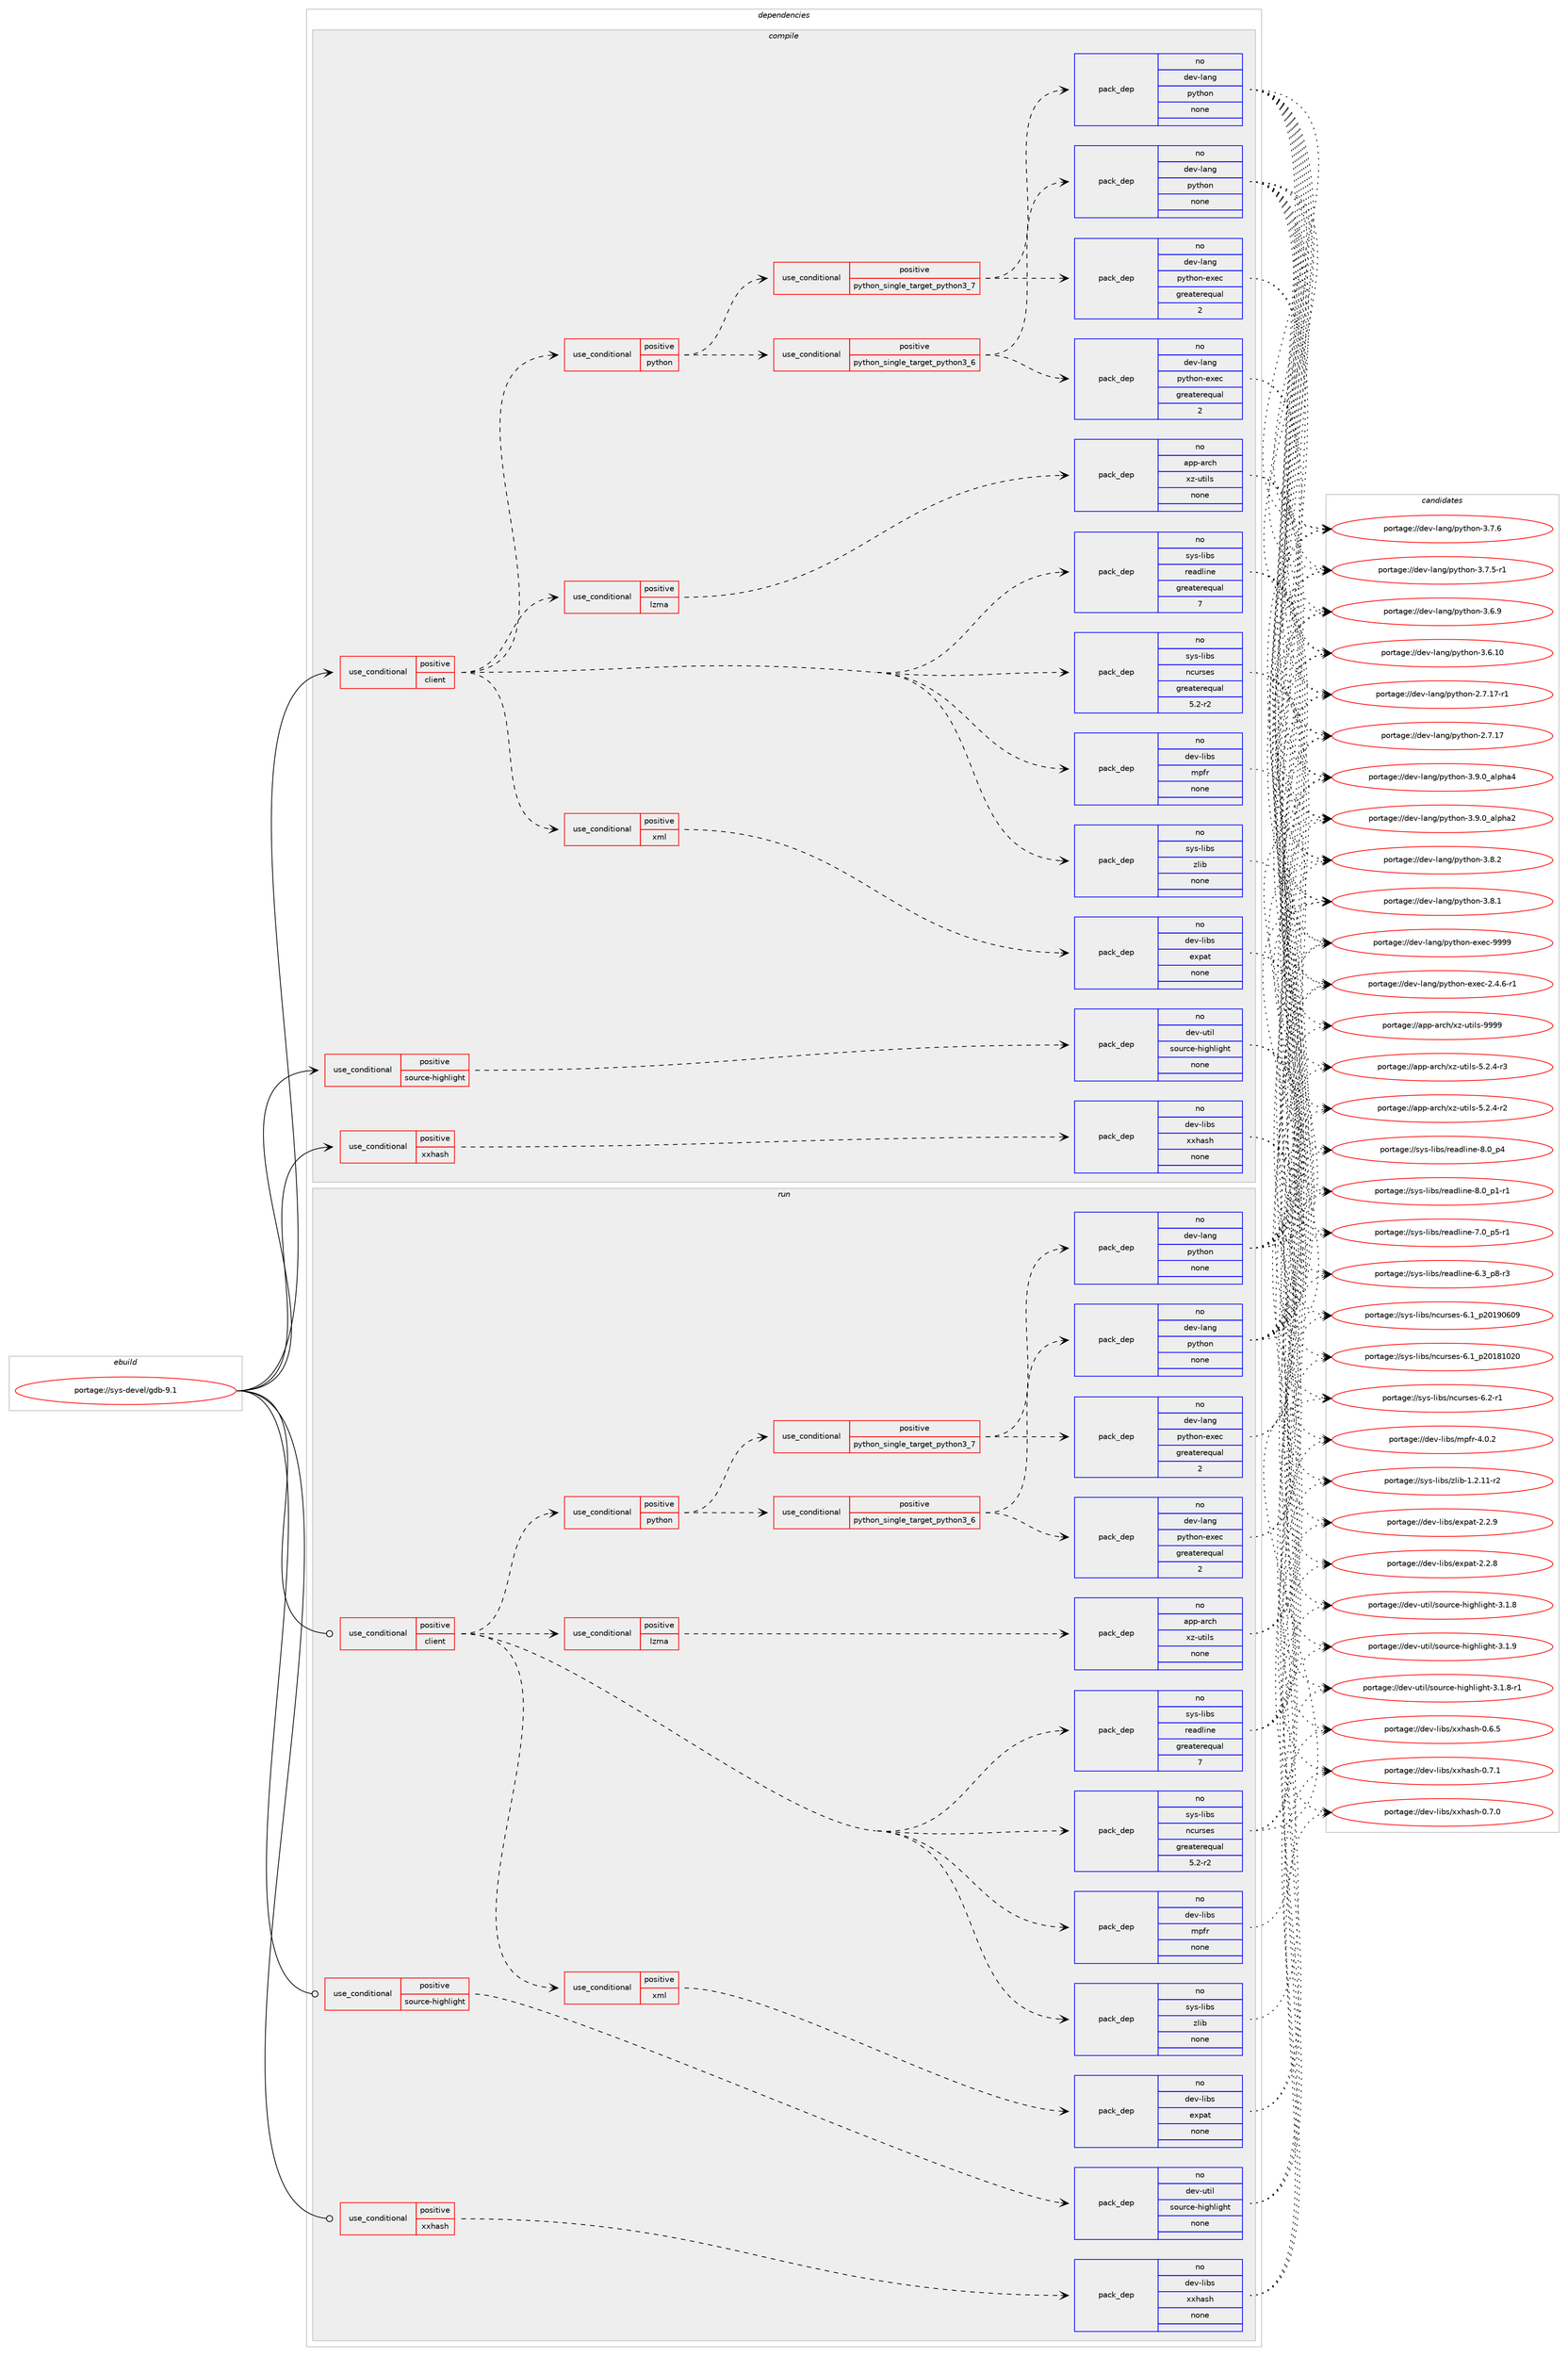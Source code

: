 digraph prolog {

# *************
# Graph options
# *************

newrank=true;
concentrate=true;
compound=true;
graph [rankdir=LR,fontname=Helvetica,fontsize=10,ranksep=1.5];#, ranksep=2.5, nodesep=0.2];
edge  [arrowhead=vee];
node  [fontname=Helvetica,fontsize=10];

# **********
# The ebuild
# **********

subgraph cluster_leftcol {
color=gray;
rank=same;
label=<<i>ebuild</i>>;
id [label="portage://sys-devel/gdb-9.1", color=red, width=4, href="../sys-devel/gdb-9.1.svg"];
}

# ****************
# The dependencies
# ****************

subgraph cluster_midcol {
color=gray;
label=<<i>dependencies</i>>;
subgraph cluster_compile {
fillcolor="#eeeeee";
style=filled;
label=<<i>compile</i>>;
subgraph cond6018 {
dependency31498 [label=<<TABLE BORDER="0" CELLBORDER="1" CELLSPACING="0" CELLPADDING="4"><TR><TD ROWSPAN="3" CELLPADDING="10">use_conditional</TD></TR><TR><TD>positive</TD></TR><TR><TD>client</TD></TR></TABLE>>, shape=none, color=red];
subgraph pack24675 {
dependency31499 [label=<<TABLE BORDER="0" CELLBORDER="1" CELLSPACING="0" CELLPADDING="4" WIDTH="220"><TR><TD ROWSPAN="6" CELLPADDING="30">pack_dep</TD></TR><TR><TD WIDTH="110">no</TD></TR><TR><TD>dev-libs</TD></TR><TR><TD>mpfr</TD></TR><TR><TD>none</TD></TR><TR><TD></TD></TR></TABLE>>, shape=none, color=blue];
}
dependency31498:e -> dependency31499:w [weight=20,style="dashed",arrowhead="vee"];
subgraph pack24676 {
dependency31500 [label=<<TABLE BORDER="0" CELLBORDER="1" CELLSPACING="0" CELLPADDING="4" WIDTH="220"><TR><TD ROWSPAN="6" CELLPADDING="30">pack_dep</TD></TR><TR><TD WIDTH="110">no</TD></TR><TR><TD>sys-libs</TD></TR><TR><TD>ncurses</TD></TR><TR><TD>greaterequal</TD></TR><TR><TD>5.2-r2</TD></TR></TABLE>>, shape=none, color=blue];
}
dependency31498:e -> dependency31500:w [weight=20,style="dashed",arrowhead="vee"];
subgraph pack24677 {
dependency31501 [label=<<TABLE BORDER="0" CELLBORDER="1" CELLSPACING="0" CELLPADDING="4" WIDTH="220"><TR><TD ROWSPAN="6" CELLPADDING="30">pack_dep</TD></TR><TR><TD WIDTH="110">no</TD></TR><TR><TD>sys-libs</TD></TR><TR><TD>readline</TD></TR><TR><TD>greaterequal</TD></TR><TR><TD>7</TD></TR></TABLE>>, shape=none, color=blue];
}
dependency31498:e -> dependency31501:w [weight=20,style="dashed",arrowhead="vee"];
subgraph cond6019 {
dependency31502 [label=<<TABLE BORDER="0" CELLBORDER="1" CELLSPACING="0" CELLPADDING="4"><TR><TD ROWSPAN="3" CELLPADDING="10">use_conditional</TD></TR><TR><TD>positive</TD></TR><TR><TD>lzma</TD></TR></TABLE>>, shape=none, color=red];
subgraph pack24678 {
dependency31503 [label=<<TABLE BORDER="0" CELLBORDER="1" CELLSPACING="0" CELLPADDING="4" WIDTH="220"><TR><TD ROWSPAN="6" CELLPADDING="30">pack_dep</TD></TR><TR><TD WIDTH="110">no</TD></TR><TR><TD>app-arch</TD></TR><TR><TD>xz-utils</TD></TR><TR><TD>none</TD></TR><TR><TD></TD></TR></TABLE>>, shape=none, color=blue];
}
dependency31502:e -> dependency31503:w [weight=20,style="dashed",arrowhead="vee"];
}
dependency31498:e -> dependency31502:w [weight=20,style="dashed",arrowhead="vee"];
subgraph cond6020 {
dependency31504 [label=<<TABLE BORDER="0" CELLBORDER="1" CELLSPACING="0" CELLPADDING="4"><TR><TD ROWSPAN="3" CELLPADDING="10">use_conditional</TD></TR><TR><TD>positive</TD></TR><TR><TD>python</TD></TR></TABLE>>, shape=none, color=red];
subgraph cond6021 {
dependency31505 [label=<<TABLE BORDER="0" CELLBORDER="1" CELLSPACING="0" CELLPADDING="4"><TR><TD ROWSPAN="3" CELLPADDING="10">use_conditional</TD></TR><TR><TD>positive</TD></TR><TR><TD>python_single_target_python3_6</TD></TR></TABLE>>, shape=none, color=red];
subgraph pack24679 {
dependency31506 [label=<<TABLE BORDER="0" CELLBORDER="1" CELLSPACING="0" CELLPADDING="4" WIDTH="220"><TR><TD ROWSPAN="6" CELLPADDING="30">pack_dep</TD></TR><TR><TD WIDTH="110">no</TD></TR><TR><TD>dev-lang</TD></TR><TR><TD>python</TD></TR><TR><TD>none</TD></TR><TR><TD></TD></TR></TABLE>>, shape=none, color=blue];
}
dependency31505:e -> dependency31506:w [weight=20,style="dashed",arrowhead="vee"];
subgraph pack24680 {
dependency31507 [label=<<TABLE BORDER="0" CELLBORDER="1" CELLSPACING="0" CELLPADDING="4" WIDTH="220"><TR><TD ROWSPAN="6" CELLPADDING="30">pack_dep</TD></TR><TR><TD WIDTH="110">no</TD></TR><TR><TD>dev-lang</TD></TR><TR><TD>python-exec</TD></TR><TR><TD>greaterequal</TD></TR><TR><TD>2</TD></TR></TABLE>>, shape=none, color=blue];
}
dependency31505:e -> dependency31507:w [weight=20,style="dashed",arrowhead="vee"];
}
dependency31504:e -> dependency31505:w [weight=20,style="dashed",arrowhead="vee"];
subgraph cond6022 {
dependency31508 [label=<<TABLE BORDER="0" CELLBORDER="1" CELLSPACING="0" CELLPADDING="4"><TR><TD ROWSPAN="3" CELLPADDING="10">use_conditional</TD></TR><TR><TD>positive</TD></TR><TR><TD>python_single_target_python3_7</TD></TR></TABLE>>, shape=none, color=red];
subgraph pack24681 {
dependency31509 [label=<<TABLE BORDER="0" CELLBORDER="1" CELLSPACING="0" CELLPADDING="4" WIDTH="220"><TR><TD ROWSPAN="6" CELLPADDING="30">pack_dep</TD></TR><TR><TD WIDTH="110">no</TD></TR><TR><TD>dev-lang</TD></TR><TR><TD>python</TD></TR><TR><TD>none</TD></TR><TR><TD></TD></TR></TABLE>>, shape=none, color=blue];
}
dependency31508:e -> dependency31509:w [weight=20,style="dashed",arrowhead="vee"];
subgraph pack24682 {
dependency31510 [label=<<TABLE BORDER="0" CELLBORDER="1" CELLSPACING="0" CELLPADDING="4" WIDTH="220"><TR><TD ROWSPAN="6" CELLPADDING="30">pack_dep</TD></TR><TR><TD WIDTH="110">no</TD></TR><TR><TD>dev-lang</TD></TR><TR><TD>python-exec</TD></TR><TR><TD>greaterequal</TD></TR><TR><TD>2</TD></TR></TABLE>>, shape=none, color=blue];
}
dependency31508:e -> dependency31510:w [weight=20,style="dashed",arrowhead="vee"];
}
dependency31504:e -> dependency31508:w [weight=20,style="dashed",arrowhead="vee"];
}
dependency31498:e -> dependency31504:w [weight=20,style="dashed",arrowhead="vee"];
subgraph cond6023 {
dependency31511 [label=<<TABLE BORDER="0" CELLBORDER="1" CELLSPACING="0" CELLPADDING="4"><TR><TD ROWSPAN="3" CELLPADDING="10">use_conditional</TD></TR><TR><TD>positive</TD></TR><TR><TD>xml</TD></TR></TABLE>>, shape=none, color=red];
subgraph pack24683 {
dependency31512 [label=<<TABLE BORDER="0" CELLBORDER="1" CELLSPACING="0" CELLPADDING="4" WIDTH="220"><TR><TD ROWSPAN="6" CELLPADDING="30">pack_dep</TD></TR><TR><TD WIDTH="110">no</TD></TR><TR><TD>dev-libs</TD></TR><TR><TD>expat</TD></TR><TR><TD>none</TD></TR><TR><TD></TD></TR></TABLE>>, shape=none, color=blue];
}
dependency31511:e -> dependency31512:w [weight=20,style="dashed",arrowhead="vee"];
}
dependency31498:e -> dependency31511:w [weight=20,style="dashed",arrowhead="vee"];
subgraph pack24684 {
dependency31513 [label=<<TABLE BORDER="0" CELLBORDER="1" CELLSPACING="0" CELLPADDING="4" WIDTH="220"><TR><TD ROWSPAN="6" CELLPADDING="30">pack_dep</TD></TR><TR><TD WIDTH="110">no</TD></TR><TR><TD>sys-libs</TD></TR><TR><TD>zlib</TD></TR><TR><TD>none</TD></TR><TR><TD></TD></TR></TABLE>>, shape=none, color=blue];
}
dependency31498:e -> dependency31513:w [weight=20,style="dashed",arrowhead="vee"];
}
id:e -> dependency31498:w [weight=20,style="solid",arrowhead="vee"];
subgraph cond6024 {
dependency31514 [label=<<TABLE BORDER="0" CELLBORDER="1" CELLSPACING="0" CELLPADDING="4"><TR><TD ROWSPAN="3" CELLPADDING="10">use_conditional</TD></TR><TR><TD>positive</TD></TR><TR><TD>source-highlight</TD></TR></TABLE>>, shape=none, color=red];
subgraph pack24685 {
dependency31515 [label=<<TABLE BORDER="0" CELLBORDER="1" CELLSPACING="0" CELLPADDING="4" WIDTH="220"><TR><TD ROWSPAN="6" CELLPADDING="30">pack_dep</TD></TR><TR><TD WIDTH="110">no</TD></TR><TR><TD>dev-util</TD></TR><TR><TD>source-highlight</TD></TR><TR><TD>none</TD></TR><TR><TD></TD></TR></TABLE>>, shape=none, color=blue];
}
dependency31514:e -> dependency31515:w [weight=20,style="dashed",arrowhead="vee"];
}
id:e -> dependency31514:w [weight=20,style="solid",arrowhead="vee"];
subgraph cond6025 {
dependency31516 [label=<<TABLE BORDER="0" CELLBORDER="1" CELLSPACING="0" CELLPADDING="4"><TR><TD ROWSPAN="3" CELLPADDING="10">use_conditional</TD></TR><TR><TD>positive</TD></TR><TR><TD>xxhash</TD></TR></TABLE>>, shape=none, color=red];
subgraph pack24686 {
dependency31517 [label=<<TABLE BORDER="0" CELLBORDER="1" CELLSPACING="0" CELLPADDING="4" WIDTH="220"><TR><TD ROWSPAN="6" CELLPADDING="30">pack_dep</TD></TR><TR><TD WIDTH="110">no</TD></TR><TR><TD>dev-libs</TD></TR><TR><TD>xxhash</TD></TR><TR><TD>none</TD></TR><TR><TD></TD></TR></TABLE>>, shape=none, color=blue];
}
dependency31516:e -> dependency31517:w [weight=20,style="dashed",arrowhead="vee"];
}
id:e -> dependency31516:w [weight=20,style="solid",arrowhead="vee"];
}
subgraph cluster_compileandrun {
fillcolor="#eeeeee";
style=filled;
label=<<i>compile and run</i>>;
}
subgraph cluster_run {
fillcolor="#eeeeee";
style=filled;
label=<<i>run</i>>;
subgraph cond6026 {
dependency31518 [label=<<TABLE BORDER="0" CELLBORDER="1" CELLSPACING="0" CELLPADDING="4"><TR><TD ROWSPAN="3" CELLPADDING="10">use_conditional</TD></TR><TR><TD>positive</TD></TR><TR><TD>client</TD></TR></TABLE>>, shape=none, color=red];
subgraph pack24687 {
dependency31519 [label=<<TABLE BORDER="0" CELLBORDER="1" CELLSPACING="0" CELLPADDING="4" WIDTH="220"><TR><TD ROWSPAN="6" CELLPADDING="30">pack_dep</TD></TR><TR><TD WIDTH="110">no</TD></TR><TR><TD>dev-libs</TD></TR><TR><TD>mpfr</TD></TR><TR><TD>none</TD></TR><TR><TD></TD></TR></TABLE>>, shape=none, color=blue];
}
dependency31518:e -> dependency31519:w [weight=20,style="dashed",arrowhead="vee"];
subgraph pack24688 {
dependency31520 [label=<<TABLE BORDER="0" CELLBORDER="1" CELLSPACING="0" CELLPADDING="4" WIDTH="220"><TR><TD ROWSPAN="6" CELLPADDING="30">pack_dep</TD></TR><TR><TD WIDTH="110">no</TD></TR><TR><TD>sys-libs</TD></TR><TR><TD>ncurses</TD></TR><TR><TD>greaterequal</TD></TR><TR><TD>5.2-r2</TD></TR></TABLE>>, shape=none, color=blue];
}
dependency31518:e -> dependency31520:w [weight=20,style="dashed",arrowhead="vee"];
subgraph pack24689 {
dependency31521 [label=<<TABLE BORDER="0" CELLBORDER="1" CELLSPACING="0" CELLPADDING="4" WIDTH="220"><TR><TD ROWSPAN="6" CELLPADDING="30">pack_dep</TD></TR><TR><TD WIDTH="110">no</TD></TR><TR><TD>sys-libs</TD></TR><TR><TD>readline</TD></TR><TR><TD>greaterequal</TD></TR><TR><TD>7</TD></TR></TABLE>>, shape=none, color=blue];
}
dependency31518:e -> dependency31521:w [weight=20,style="dashed",arrowhead="vee"];
subgraph cond6027 {
dependency31522 [label=<<TABLE BORDER="0" CELLBORDER="1" CELLSPACING="0" CELLPADDING="4"><TR><TD ROWSPAN="3" CELLPADDING="10">use_conditional</TD></TR><TR><TD>positive</TD></TR><TR><TD>lzma</TD></TR></TABLE>>, shape=none, color=red];
subgraph pack24690 {
dependency31523 [label=<<TABLE BORDER="0" CELLBORDER="1" CELLSPACING="0" CELLPADDING="4" WIDTH="220"><TR><TD ROWSPAN="6" CELLPADDING="30">pack_dep</TD></TR><TR><TD WIDTH="110">no</TD></TR><TR><TD>app-arch</TD></TR><TR><TD>xz-utils</TD></TR><TR><TD>none</TD></TR><TR><TD></TD></TR></TABLE>>, shape=none, color=blue];
}
dependency31522:e -> dependency31523:w [weight=20,style="dashed",arrowhead="vee"];
}
dependency31518:e -> dependency31522:w [weight=20,style="dashed",arrowhead="vee"];
subgraph cond6028 {
dependency31524 [label=<<TABLE BORDER="0" CELLBORDER="1" CELLSPACING="0" CELLPADDING="4"><TR><TD ROWSPAN="3" CELLPADDING="10">use_conditional</TD></TR><TR><TD>positive</TD></TR><TR><TD>python</TD></TR></TABLE>>, shape=none, color=red];
subgraph cond6029 {
dependency31525 [label=<<TABLE BORDER="0" CELLBORDER="1" CELLSPACING="0" CELLPADDING="4"><TR><TD ROWSPAN="3" CELLPADDING="10">use_conditional</TD></TR><TR><TD>positive</TD></TR><TR><TD>python_single_target_python3_6</TD></TR></TABLE>>, shape=none, color=red];
subgraph pack24691 {
dependency31526 [label=<<TABLE BORDER="0" CELLBORDER="1" CELLSPACING="0" CELLPADDING="4" WIDTH="220"><TR><TD ROWSPAN="6" CELLPADDING="30">pack_dep</TD></TR><TR><TD WIDTH="110">no</TD></TR><TR><TD>dev-lang</TD></TR><TR><TD>python</TD></TR><TR><TD>none</TD></TR><TR><TD></TD></TR></TABLE>>, shape=none, color=blue];
}
dependency31525:e -> dependency31526:w [weight=20,style="dashed",arrowhead="vee"];
subgraph pack24692 {
dependency31527 [label=<<TABLE BORDER="0" CELLBORDER="1" CELLSPACING="0" CELLPADDING="4" WIDTH="220"><TR><TD ROWSPAN="6" CELLPADDING="30">pack_dep</TD></TR><TR><TD WIDTH="110">no</TD></TR><TR><TD>dev-lang</TD></TR><TR><TD>python-exec</TD></TR><TR><TD>greaterequal</TD></TR><TR><TD>2</TD></TR></TABLE>>, shape=none, color=blue];
}
dependency31525:e -> dependency31527:w [weight=20,style="dashed",arrowhead="vee"];
}
dependency31524:e -> dependency31525:w [weight=20,style="dashed",arrowhead="vee"];
subgraph cond6030 {
dependency31528 [label=<<TABLE BORDER="0" CELLBORDER="1" CELLSPACING="0" CELLPADDING="4"><TR><TD ROWSPAN="3" CELLPADDING="10">use_conditional</TD></TR><TR><TD>positive</TD></TR><TR><TD>python_single_target_python3_7</TD></TR></TABLE>>, shape=none, color=red];
subgraph pack24693 {
dependency31529 [label=<<TABLE BORDER="0" CELLBORDER="1" CELLSPACING="0" CELLPADDING="4" WIDTH="220"><TR><TD ROWSPAN="6" CELLPADDING="30">pack_dep</TD></TR><TR><TD WIDTH="110">no</TD></TR><TR><TD>dev-lang</TD></TR><TR><TD>python</TD></TR><TR><TD>none</TD></TR><TR><TD></TD></TR></TABLE>>, shape=none, color=blue];
}
dependency31528:e -> dependency31529:w [weight=20,style="dashed",arrowhead="vee"];
subgraph pack24694 {
dependency31530 [label=<<TABLE BORDER="0" CELLBORDER="1" CELLSPACING="0" CELLPADDING="4" WIDTH="220"><TR><TD ROWSPAN="6" CELLPADDING="30">pack_dep</TD></TR><TR><TD WIDTH="110">no</TD></TR><TR><TD>dev-lang</TD></TR><TR><TD>python-exec</TD></TR><TR><TD>greaterequal</TD></TR><TR><TD>2</TD></TR></TABLE>>, shape=none, color=blue];
}
dependency31528:e -> dependency31530:w [weight=20,style="dashed",arrowhead="vee"];
}
dependency31524:e -> dependency31528:w [weight=20,style="dashed",arrowhead="vee"];
}
dependency31518:e -> dependency31524:w [weight=20,style="dashed",arrowhead="vee"];
subgraph cond6031 {
dependency31531 [label=<<TABLE BORDER="0" CELLBORDER="1" CELLSPACING="0" CELLPADDING="4"><TR><TD ROWSPAN="3" CELLPADDING="10">use_conditional</TD></TR><TR><TD>positive</TD></TR><TR><TD>xml</TD></TR></TABLE>>, shape=none, color=red];
subgraph pack24695 {
dependency31532 [label=<<TABLE BORDER="0" CELLBORDER="1" CELLSPACING="0" CELLPADDING="4" WIDTH="220"><TR><TD ROWSPAN="6" CELLPADDING="30">pack_dep</TD></TR><TR><TD WIDTH="110">no</TD></TR><TR><TD>dev-libs</TD></TR><TR><TD>expat</TD></TR><TR><TD>none</TD></TR><TR><TD></TD></TR></TABLE>>, shape=none, color=blue];
}
dependency31531:e -> dependency31532:w [weight=20,style="dashed",arrowhead="vee"];
}
dependency31518:e -> dependency31531:w [weight=20,style="dashed",arrowhead="vee"];
subgraph pack24696 {
dependency31533 [label=<<TABLE BORDER="0" CELLBORDER="1" CELLSPACING="0" CELLPADDING="4" WIDTH="220"><TR><TD ROWSPAN="6" CELLPADDING="30">pack_dep</TD></TR><TR><TD WIDTH="110">no</TD></TR><TR><TD>sys-libs</TD></TR><TR><TD>zlib</TD></TR><TR><TD>none</TD></TR><TR><TD></TD></TR></TABLE>>, shape=none, color=blue];
}
dependency31518:e -> dependency31533:w [weight=20,style="dashed",arrowhead="vee"];
}
id:e -> dependency31518:w [weight=20,style="solid",arrowhead="odot"];
subgraph cond6032 {
dependency31534 [label=<<TABLE BORDER="0" CELLBORDER="1" CELLSPACING="0" CELLPADDING="4"><TR><TD ROWSPAN="3" CELLPADDING="10">use_conditional</TD></TR><TR><TD>positive</TD></TR><TR><TD>source-highlight</TD></TR></TABLE>>, shape=none, color=red];
subgraph pack24697 {
dependency31535 [label=<<TABLE BORDER="0" CELLBORDER="1" CELLSPACING="0" CELLPADDING="4" WIDTH="220"><TR><TD ROWSPAN="6" CELLPADDING="30">pack_dep</TD></TR><TR><TD WIDTH="110">no</TD></TR><TR><TD>dev-util</TD></TR><TR><TD>source-highlight</TD></TR><TR><TD>none</TD></TR><TR><TD></TD></TR></TABLE>>, shape=none, color=blue];
}
dependency31534:e -> dependency31535:w [weight=20,style="dashed",arrowhead="vee"];
}
id:e -> dependency31534:w [weight=20,style="solid",arrowhead="odot"];
subgraph cond6033 {
dependency31536 [label=<<TABLE BORDER="0" CELLBORDER="1" CELLSPACING="0" CELLPADDING="4"><TR><TD ROWSPAN="3" CELLPADDING="10">use_conditional</TD></TR><TR><TD>positive</TD></TR><TR><TD>xxhash</TD></TR></TABLE>>, shape=none, color=red];
subgraph pack24698 {
dependency31537 [label=<<TABLE BORDER="0" CELLBORDER="1" CELLSPACING="0" CELLPADDING="4" WIDTH="220"><TR><TD ROWSPAN="6" CELLPADDING="30">pack_dep</TD></TR><TR><TD WIDTH="110">no</TD></TR><TR><TD>dev-libs</TD></TR><TR><TD>xxhash</TD></TR><TR><TD>none</TD></TR><TR><TD></TD></TR></TABLE>>, shape=none, color=blue];
}
dependency31536:e -> dependency31537:w [weight=20,style="dashed",arrowhead="vee"];
}
id:e -> dependency31536:w [weight=20,style="solid",arrowhead="odot"];
}
}

# **************
# The candidates
# **************

subgraph cluster_choices {
rank=same;
color=gray;
label=<<i>candidates</i>>;

subgraph choice24675 {
color=black;
nodesep=1;
choice100101118451081059811547109112102114455246484650 [label="portage://dev-libs/mpfr-4.0.2", color=red, width=4,href="../dev-libs/mpfr-4.0.2.svg"];
dependency31499:e -> choice100101118451081059811547109112102114455246484650:w [style=dotted,weight="100"];
}
subgraph choice24676 {
color=black;
nodesep=1;
choice11512111545108105981154711099117114115101115455446504511449 [label="portage://sys-libs/ncurses-6.2-r1", color=red, width=4,href="../sys-libs/ncurses-6.2-r1.svg"];
choice1151211154510810598115471109911711411510111545544649951125048495748544857 [label="portage://sys-libs/ncurses-6.1_p20190609", color=red, width=4,href="../sys-libs/ncurses-6.1_p20190609.svg"];
choice1151211154510810598115471109911711411510111545544649951125048495649485048 [label="portage://sys-libs/ncurses-6.1_p20181020", color=red, width=4,href="../sys-libs/ncurses-6.1_p20181020.svg"];
dependency31500:e -> choice11512111545108105981154711099117114115101115455446504511449:w [style=dotted,weight="100"];
dependency31500:e -> choice1151211154510810598115471109911711411510111545544649951125048495748544857:w [style=dotted,weight="100"];
dependency31500:e -> choice1151211154510810598115471109911711411510111545544649951125048495649485048:w [style=dotted,weight="100"];
}
subgraph choice24677 {
color=black;
nodesep=1;
choice11512111545108105981154711410197100108105110101455646489511252 [label="portage://sys-libs/readline-8.0_p4", color=red, width=4,href="../sys-libs/readline-8.0_p4.svg"];
choice115121115451081059811547114101971001081051101014556464895112494511449 [label="portage://sys-libs/readline-8.0_p1-r1", color=red, width=4,href="../sys-libs/readline-8.0_p1-r1.svg"];
choice115121115451081059811547114101971001081051101014555464895112534511449 [label="portage://sys-libs/readline-7.0_p5-r1", color=red, width=4,href="../sys-libs/readline-7.0_p5-r1.svg"];
choice115121115451081059811547114101971001081051101014554465195112564511451 [label="portage://sys-libs/readline-6.3_p8-r3", color=red, width=4,href="../sys-libs/readline-6.3_p8-r3.svg"];
dependency31501:e -> choice11512111545108105981154711410197100108105110101455646489511252:w [style=dotted,weight="100"];
dependency31501:e -> choice115121115451081059811547114101971001081051101014556464895112494511449:w [style=dotted,weight="100"];
dependency31501:e -> choice115121115451081059811547114101971001081051101014555464895112534511449:w [style=dotted,weight="100"];
dependency31501:e -> choice115121115451081059811547114101971001081051101014554465195112564511451:w [style=dotted,weight="100"];
}
subgraph choice24678 {
color=black;
nodesep=1;
choice9711211245971149910447120122451171161051081154557575757 [label="portage://app-arch/xz-utils-9999", color=red, width=4,href="../app-arch/xz-utils-9999.svg"];
choice9711211245971149910447120122451171161051081154553465046524511451 [label="portage://app-arch/xz-utils-5.2.4-r3", color=red, width=4,href="../app-arch/xz-utils-5.2.4-r3.svg"];
choice9711211245971149910447120122451171161051081154553465046524511450 [label="portage://app-arch/xz-utils-5.2.4-r2", color=red, width=4,href="../app-arch/xz-utils-5.2.4-r2.svg"];
dependency31503:e -> choice9711211245971149910447120122451171161051081154557575757:w [style=dotted,weight="100"];
dependency31503:e -> choice9711211245971149910447120122451171161051081154553465046524511451:w [style=dotted,weight="100"];
dependency31503:e -> choice9711211245971149910447120122451171161051081154553465046524511450:w [style=dotted,weight="100"];
}
subgraph choice24679 {
color=black;
nodesep=1;
choice10010111845108971101034711212111610411111045514657464895971081121049752 [label="portage://dev-lang/python-3.9.0_alpha4", color=red, width=4,href="../dev-lang/python-3.9.0_alpha4.svg"];
choice10010111845108971101034711212111610411111045514657464895971081121049750 [label="portage://dev-lang/python-3.9.0_alpha2", color=red, width=4,href="../dev-lang/python-3.9.0_alpha2.svg"];
choice100101118451089711010347112121116104111110455146564650 [label="portage://dev-lang/python-3.8.2", color=red, width=4,href="../dev-lang/python-3.8.2.svg"];
choice100101118451089711010347112121116104111110455146564649 [label="portage://dev-lang/python-3.8.1", color=red, width=4,href="../dev-lang/python-3.8.1.svg"];
choice100101118451089711010347112121116104111110455146554654 [label="portage://dev-lang/python-3.7.6", color=red, width=4,href="../dev-lang/python-3.7.6.svg"];
choice1001011184510897110103471121211161041111104551465546534511449 [label="portage://dev-lang/python-3.7.5-r1", color=red, width=4,href="../dev-lang/python-3.7.5-r1.svg"];
choice100101118451089711010347112121116104111110455146544657 [label="portage://dev-lang/python-3.6.9", color=red, width=4,href="../dev-lang/python-3.6.9.svg"];
choice10010111845108971101034711212111610411111045514654464948 [label="portage://dev-lang/python-3.6.10", color=red, width=4,href="../dev-lang/python-3.6.10.svg"];
choice100101118451089711010347112121116104111110455046554649554511449 [label="portage://dev-lang/python-2.7.17-r1", color=red, width=4,href="../dev-lang/python-2.7.17-r1.svg"];
choice10010111845108971101034711212111610411111045504655464955 [label="portage://dev-lang/python-2.7.17", color=red, width=4,href="../dev-lang/python-2.7.17.svg"];
dependency31506:e -> choice10010111845108971101034711212111610411111045514657464895971081121049752:w [style=dotted,weight="100"];
dependency31506:e -> choice10010111845108971101034711212111610411111045514657464895971081121049750:w [style=dotted,weight="100"];
dependency31506:e -> choice100101118451089711010347112121116104111110455146564650:w [style=dotted,weight="100"];
dependency31506:e -> choice100101118451089711010347112121116104111110455146564649:w [style=dotted,weight="100"];
dependency31506:e -> choice100101118451089711010347112121116104111110455146554654:w [style=dotted,weight="100"];
dependency31506:e -> choice1001011184510897110103471121211161041111104551465546534511449:w [style=dotted,weight="100"];
dependency31506:e -> choice100101118451089711010347112121116104111110455146544657:w [style=dotted,weight="100"];
dependency31506:e -> choice10010111845108971101034711212111610411111045514654464948:w [style=dotted,weight="100"];
dependency31506:e -> choice100101118451089711010347112121116104111110455046554649554511449:w [style=dotted,weight="100"];
dependency31506:e -> choice10010111845108971101034711212111610411111045504655464955:w [style=dotted,weight="100"];
}
subgraph choice24680 {
color=black;
nodesep=1;
choice10010111845108971101034711212111610411111045101120101994557575757 [label="portage://dev-lang/python-exec-9999", color=red, width=4,href="../dev-lang/python-exec-9999.svg"];
choice10010111845108971101034711212111610411111045101120101994550465246544511449 [label="portage://dev-lang/python-exec-2.4.6-r1", color=red, width=4,href="../dev-lang/python-exec-2.4.6-r1.svg"];
dependency31507:e -> choice10010111845108971101034711212111610411111045101120101994557575757:w [style=dotted,weight="100"];
dependency31507:e -> choice10010111845108971101034711212111610411111045101120101994550465246544511449:w [style=dotted,weight="100"];
}
subgraph choice24681 {
color=black;
nodesep=1;
choice10010111845108971101034711212111610411111045514657464895971081121049752 [label="portage://dev-lang/python-3.9.0_alpha4", color=red, width=4,href="../dev-lang/python-3.9.0_alpha4.svg"];
choice10010111845108971101034711212111610411111045514657464895971081121049750 [label="portage://dev-lang/python-3.9.0_alpha2", color=red, width=4,href="../dev-lang/python-3.9.0_alpha2.svg"];
choice100101118451089711010347112121116104111110455146564650 [label="portage://dev-lang/python-3.8.2", color=red, width=4,href="../dev-lang/python-3.8.2.svg"];
choice100101118451089711010347112121116104111110455146564649 [label="portage://dev-lang/python-3.8.1", color=red, width=4,href="../dev-lang/python-3.8.1.svg"];
choice100101118451089711010347112121116104111110455146554654 [label="portage://dev-lang/python-3.7.6", color=red, width=4,href="../dev-lang/python-3.7.6.svg"];
choice1001011184510897110103471121211161041111104551465546534511449 [label="portage://dev-lang/python-3.7.5-r1", color=red, width=4,href="../dev-lang/python-3.7.5-r1.svg"];
choice100101118451089711010347112121116104111110455146544657 [label="portage://dev-lang/python-3.6.9", color=red, width=4,href="../dev-lang/python-3.6.9.svg"];
choice10010111845108971101034711212111610411111045514654464948 [label="portage://dev-lang/python-3.6.10", color=red, width=4,href="../dev-lang/python-3.6.10.svg"];
choice100101118451089711010347112121116104111110455046554649554511449 [label="portage://dev-lang/python-2.7.17-r1", color=red, width=4,href="../dev-lang/python-2.7.17-r1.svg"];
choice10010111845108971101034711212111610411111045504655464955 [label="portage://dev-lang/python-2.7.17", color=red, width=4,href="../dev-lang/python-2.7.17.svg"];
dependency31509:e -> choice10010111845108971101034711212111610411111045514657464895971081121049752:w [style=dotted,weight="100"];
dependency31509:e -> choice10010111845108971101034711212111610411111045514657464895971081121049750:w [style=dotted,weight="100"];
dependency31509:e -> choice100101118451089711010347112121116104111110455146564650:w [style=dotted,weight="100"];
dependency31509:e -> choice100101118451089711010347112121116104111110455146564649:w [style=dotted,weight="100"];
dependency31509:e -> choice100101118451089711010347112121116104111110455146554654:w [style=dotted,weight="100"];
dependency31509:e -> choice1001011184510897110103471121211161041111104551465546534511449:w [style=dotted,weight="100"];
dependency31509:e -> choice100101118451089711010347112121116104111110455146544657:w [style=dotted,weight="100"];
dependency31509:e -> choice10010111845108971101034711212111610411111045514654464948:w [style=dotted,weight="100"];
dependency31509:e -> choice100101118451089711010347112121116104111110455046554649554511449:w [style=dotted,weight="100"];
dependency31509:e -> choice10010111845108971101034711212111610411111045504655464955:w [style=dotted,weight="100"];
}
subgraph choice24682 {
color=black;
nodesep=1;
choice10010111845108971101034711212111610411111045101120101994557575757 [label="portage://dev-lang/python-exec-9999", color=red, width=4,href="../dev-lang/python-exec-9999.svg"];
choice10010111845108971101034711212111610411111045101120101994550465246544511449 [label="portage://dev-lang/python-exec-2.4.6-r1", color=red, width=4,href="../dev-lang/python-exec-2.4.6-r1.svg"];
dependency31510:e -> choice10010111845108971101034711212111610411111045101120101994557575757:w [style=dotted,weight="100"];
dependency31510:e -> choice10010111845108971101034711212111610411111045101120101994550465246544511449:w [style=dotted,weight="100"];
}
subgraph choice24683 {
color=black;
nodesep=1;
choice10010111845108105981154710112011297116455046504657 [label="portage://dev-libs/expat-2.2.9", color=red, width=4,href="../dev-libs/expat-2.2.9.svg"];
choice10010111845108105981154710112011297116455046504656 [label="portage://dev-libs/expat-2.2.8", color=red, width=4,href="../dev-libs/expat-2.2.8.svg"];
dependency31512:e -> choice10010111845108105981154710112011297116455046504657:w [style=dotted,weight="100"];
dependency31512:e -> choice10010111845108105981154710112011297116455046504656:w [style=dotted,weight="100"];
}
subgraph choice24684 {
color=black;
nodesep=1;
choice11512111545108105981154712210810598454946504649494511450 [label="portage://sys-libs/zlib-1.2.11-r2", color=red, width=4,href="../sys-libs/zlib-1.2.11-r2.svg"];
dependency31513:e -> choice11512111545108105981154712210810598454946504649494511450:w [style=dotted,weight="100"];
}
subgraph choice24685 {
color=black;
nodesep=1;
choice10010111845117116105108471151111171149910145104105103104108105103104116455146494657 [label="portage://dev-util/source-highlight-3.1.9", color=red, width=4,href="../dev-util/source-highlight-3.1.9.svg"];
choice100101118451171161051084711511111711499101451041051031041081051031041164551464946564511449 [label="portage://dev-util/source-highlight-3.1.8-r1", color=red, width=4,href="../dev-util/source-highlight-3.1.8-r1.svg"];
choice10010111845117116105108471151111171149910145104105103104108105103104116455146494656 [label="portage://dev-util/source-highlight-3.1.8", color=red, width=4,href="../dev-util/source-highlight-3.1.8.svg"];
dependency31515:e -> choice10010111845117116105108471151111171149910145104105103104108105103104116455146494657:w [style=dotted,weight="100"];
dependency31515:e -> choice100101118451171161051084711511111711499101451041051031041081051031041164551464946564511449:w [style=dotted,weight="100"];
dependency31515:e -> choice10010111845117116105108471151111171149910145104105103104108105103104116455146494656:w [style=dotted,weight="100"];
}
subgraph choice24686 {
color=black;
nodesep=1;
choice10010111845108105981154712012010497115104454846554649 [label="portage://dev-libs/xxhash-0.7.1", color=red, width=4,href="../dev-libs/xxhash-0.7.1.svg"];
choice10010111845108105981154712012010497115104454846554648 [label="portage://dev-libs/xxhash-0.7.0", color=red, width=4,href="../dev-libs/xxhash-0.7.0.svg"];
choice10010111845108105981154712012010497115104454846544653 [label="portage://dev-libs/xxhash-0.6.5", color=red, width=4,href="../dev-libs/xxhash-0.6.5.svg"];
dependency31517:e -> choice10010111845108105981154712012010497115104454846554649:w [style=dotted,weight="100"];
dependency31517:e -> choice10010111845108105981154712012010497115104454846554648:w [style=dotted,weight="100"];
dependency31517:e -> choice10010111845108105981154712012010497115104454846544653:w [style=dotted,weight="100"];
}
subgraph choice24687 {
color=black;
nodesep=1;
choice100101118451081059811547109112102114455246484650 [label="portage://dev-libs/mpfr-4.0.2", color=red, width=4,href="../dev-libs/mpfr-4.0.2.svg"];
dependency31519:e -> choice100101118451081059811547109112102114455246484650:w [style=dotted,weight="100"];
}
subgraph choice24688 {
color=black;
nodesep=1;
choice11512111545108105981154711099117114115101115455446504511449 [label="portage://sys-libs/ncurses-6.2-r1", color=red, width=4,href="../sys-libs/ncurses-6.2-r1.svg"];
choice1151211154510810598115471109911711411510111545544649951125048495748544857 [label="portage://sys-libs/ncurses-6.1_p20190609", color=red, width=4,href="../sys-libs/ncurses-6.1_p20190609.svg"];
choice1151211154510810598115471109911711411510111545544649951125048495649485048 [label="portage://sys-libs/ncurses-6.1_p20181020", color=red, width=4,href="../sys-libs/ncurses-6.1_p20181020.svg"];
dependency31520:e -> choice11512111545108105981154711099117114115101115455446504511449:w [style=dotted,weight="100"];
dependency31520:e -> choice1151211154510810598115471109911711411510111545544649951125048495748544857:w [style=dotted,weight="100"];
dependency31520:e -> choice1151211154510810598115471109911711411510111545544649951125048495649485048:w [style=dotted,weight="100"];
}
subgraph choice24689 {
color=black;
nodesep=1;
choice11512111545108105981154711410197100108105110101455646489511252 [label="portage://sys-libs/readline-8.0_p4", color=red, width=4,href="../sys-libs/readline-8.0_p4.svg"];
choice115121115451081059811547114101971001081051101014556464895112494511449 [label="portage://sys-libs/readline-8.0_p1-r1", color=red, width=4,href="../sys-libs/readline-8.0_p1-r1.svg"];
choice115121115451081059811547114101971001081051101014555464895112534511449 [label="portage://sys-libs/readline-7.0_p5-r1", color=red, width=4,href="../sys-libs/readline-7.0_p5-r1.svg"];
choice115121115451081059811547114101971001081051101014554465195112564511451 [label="portage://sys-libs/readline-6.3_p8-r3", color=red, width=4,href="../sys-libs/readline-6.3_p8-r3.svg"];
dependency31521:e -> choice11512111545108105981154711410197100108105110101455646489511252:w [style=dotted,weight="100"];
dependency31521:e -> choice115121115451081059811547114101971001081051101014556464895112494511449:w [style=dotted,weight="100"];
dependency31521:e -> choice115121115451081059811547114101971001081051101014555464895112534511449:w [style=dotted,weight="100"];
dependency31521:e -> choice115121115451081059811547114101971001081051101014554465195112564511451:w [style=dotted,weight="100"];
}
subgraph choice24690 {
color=black;
nodesep=1;
choice9711211245971149910447120122451171161051081154557575757 [label="portage://app-arch/xz-utils-9999", color=red, width=4,href="../app-arch/xz-utils-9999.svg"];
choice9711211245971149910447120122451171161051081154553465046524511451 [label="portage://app-arch/xz-utils-5.2.4-r3", color=red, width=4,href="../app-arch/xz-utils-5.2.4-r3.svg"];
choice9711211245971149910447120122451171161051081154553465046524511450 [label="portage://app-arch/xz-utils-5.2.4-r2", color=red, width=4,href="../app-arch/xz-utils-5.2.4-r2.svg"];
dependency31523:e -> choice9711211245971149910447120122451171161051081154557575757:w [style=dotted,weight="100"];
dependency31523:e -> choice9711211245971149910447120122451171161051081154553465046524511451:w [style=dotted,weight="100"];
dependency31523:e -> choice9711211245971149910447120122451171161051081154553465046524511450:w [style=dotted,weight="100"];
}
subgraph choice24691 {
color=black;
nodesep=1;
choice10010111845108971101034711212111610411111045514657464895971081121049752 [label="portage://dev-lang/python-3.9.0_alpha4", color=red, width=4,href="../dev-lang/python-3.9.0_alpha4.svg"];
choice10010111845108971101034711212111610411111045514657464895971081121049750 [label="portage://dev-lang/python-3.9.0_alpha2", color=red, width=4,href="../dev-lang/python-3.9.0_alpha2.svg"];
choice100101118451089711010347112121116104111110455146564650 [label="portage://dev-lang/python-3.8.2", color=red, width=4,href="../dev-lang/python-3.8.2.svg"];
choice100101118451089711010347112121116104111110455146564649 [label="portage://dev-lang/python-3.8.1", color=red, width=4,href="../dev-lang/python-3.8.1.svg"];
choice100101118451089711010347112121116104111110455146554654 [label="portage://dev-lang/python-3.7.6", color=red, width=4,href="../dev-lang/python-3.7.6.svg"];
choice1001011184510897110103471121211161041111104551465546534511449 [label="portage://dev-lang/python-3.7.5-r1", color=red, width=4,href="../dev-lang/python-3.7.5-r1.svg"];
choice100101118451089711010347112121116104111110455146544657 [label="portage://dev-lang/python-3.6.9", color=red, width=4,href="../dev-lang/python-3.6.9.svg"];
choice10010111845108971101034711212111610411111045514654464948 [label="portage://dev-lang/python-3.6.10", color=red, width=4,href="../dev-lang/python-3.6.10.svg"];
choice100101118451089711010347112121116104111110455046554649554511449 [label="portage://dev-lang/python-2.7.17-r1", color=red, width=4,href="../dev-lang/python-2.7.17-r1.svg"];
choice10010111845108971101034711212111610411111045504655464955 [label="portage://dev-lang/python-2.7.17", color=red, width=4,href="../dev-lang/python-2.7.17.svg"];
dependency31526:e -> choice10010111845108971101034711212111610411111045514657464895971081121049752:w [style=dotted,weight="100"];
dependency31526:e -> choice10010111845108971101034711212111610411111045514657464895971081121049750:w [style=dotted,weight="100"];
dependency31526:e -> choice100101118451089711010347112121116104111110455146564650:w [style=dotted,weight="100"];
dependency31526:e -> choice100101118451089711010347112121116104111110455146564649:w [style=dotted,weight="100"];
dependency31526:e -> choice100101118451089711010347112121116104111110455146554654:w [style=dotted,weight="100"];
dependency31526:e -> choice1001011184510897110103471121211161041111104551465546534511449:w [style=dotted,weight="100"];
dependency31526:e -> choice100101118451089711010347112121116104111110455146544657:w [style=dotted,weight="100"];
dependency31526:e -> choice10010111845108971101034711212111610411111045514654464948:w [style=dotted,weight="100"];
dependency31526:e -> choice100101118451089711010347112121116104111110455046554649554511449:w [style=dotted,weight="100"];
dependency31526:e -> choice10010111845108971101034711212111610411111045504655464955:w [style=dotted,weight="100"];
}
subgraph choice24692 {
color=black;
nodesep=1;
choice10010111845108971101034711212111610411111045101120101994557575757 [label="portage://dev-lang/python-exec-9999", color=red, width=4,href="../dev-lang/python-exec-9999.svg"];
choice10010111845108971101034711212111610411111045101120101994550465246544511449 [label="portage://dev-lang/python-exec-2.4.6-r1", color=red, width=4,href="../dev-lang/python-exec-2.4.6-r1.svg"];
dependency31527:e -> choice10010111845108971101034711212111610411111045101120101994557575757:w [style=dotted,weight="100"];
dependency31527:e -> choice10010111845108971101034711212111610411111045101120101994550465246544511449:w [style=dotted,weight="100"];
}
subgraph choice24693 {
color=black;
nodesep=1;
choice10010111845108971101034711212111610411111045514657464895971081121049752 [label="portage://dev-lang/python-3.9.0_alpha4", color=red, width=4,href="../dev-lang/python-3.9.0_alpha4.svg"];
choice10010111845108971101034711212111610411111045514657464895971081121049750 [label="portage://dev-lang/python-3.9.0_alpha2", color=red, width=4,href="../dev-lang/python-3.9.0_alpha2.svg"];
choice100101118451089711010347112121116104111110455146564650 [label="portage://dev-lang/python-3.8.2", color=red, width=4,href="../dev-lang/python-3.8.2.svg"];
choice100101118451089711010347112121116104111110455146564649 [label="portage://dev-lang/python-3.8.1", color=red, width=4,href="../dev-lang/python-3.8.1.svg"];
choice100101118451089711010347112121116104111110455146554654 [label="portage://dev-lang/python-3.7.6", color=red, width=4,href="../dev-lang/python-3.7.6.svg"];
choice1001011184510897110103471121211161041111104551465546534511449 [label="portage://dev-lang/python-3.7.5-r1", color=red, width=4,href="../dev-lang/python-3.7.5-r1.svg"];
choice100101118451089711010347112121116104111110455146544657 [label="portage://dev-lang/python-3.6.9", color=red, width=4,href="../dev-lang/python-3.6.9.svg"];
choice10010111845108971101034711212111610411111045514654464948 [label="portage://dev-lang/python-3.6.10", color=red, width=4,href="../dev-lang/python-3.6.10.svg"];
choice100101118451089711010347112121116104111110455046554649554511449 [label="portage://dev-lang/python-2.7.17-r1", color=red, width=4,href="../dev-lang/python-2.7.17-r1.svg"];
choice10010111845108971101034711212111610411111045504655464955 [label="portage://dev-lang/python-2.7.17", color=red, width=4,href="../dev-lang/python-2.7.17.svg"];
dependency31529:e -> choice10010111845108971101034711212111610411111045514657464895971081121049752:w [style=dotted,weight="100"];
dependency31529:e -> choice10010111845108971101034711212111610411111045514657464895971081121049750:w [style=dotted,weight="100"];
dependency31529:e -> choice100101118451089711010347112121116104111110455146564650:w [style=dotted,weight="100"];
dependency31529:e -> choice100101118451089711010347112121116104111110455146564649:w [style=dotted,weight="100"];
dependency31529:e -> choice100101118451089711010347112121116104111110455146554654:w [style=dotted,weight="100"];
dependency31529:e -> choice1001011184510897110103471121211161041111104551465546534511449:w [style=dotted,weight="100"];
dependency31529:e -> choice100101118451089711010347112121116104111110455146544657:w [style=dotted,weight="100"];
dependency31529:e -> choice10010111845108971101034711212111610411111045514654464948:w [style=dotted,weight="100"];
dependency31529:e -> choice100101118451089711010347112121116104111110455046554649554511449:w [style=dotted,weight="100"];
dependency31529:e -> choice10010111845108971101034711212111610411111045504655464955:w [style=dotted,weight="100"];
}
subgraph choice24694 {
color=black;
nodesep=1;
choice10010111845108971101034711212111610411111045101120101994557575757 [label="portage://dev-lang/python-exec-9999", color=red, width=4,href="../dev-lang/python-exec-9999.svg"];
choice10010111845108971101034711212111610411111045101120101994550465246544511449 [label="portage://dev-lang/python-exec-2.4.6-r1", color=red, width=4,href="../dev-lang/python-exec-2.4.6-r1.svg"];
dependency31530:e -> choice10010111845108971101034711212111610411111045101120101994557575757:w [style=dotted,weight="100"];
dependency31530:e -> choice10010111845108971101034711212111610411111045101120101994550465246544511449:w [style=dotted,weight="100"];
}
subgraph choice24695 {
color=black;
nodesep=1;
choice10010111845108105981154710112011297116455046504657 [label="portage://dev-libs/expat-2.2.9", color=red, width=4,href="../dev-libs/expat-2.2.9.svg"];
choice10010111845108105981154710112011297116455046504656 [label="portage://dev-libs/expat-2.2.8", color=red, width=4,href="../dev-libs/expat-2.2.8.svg"];
dependency31532:e -> choice10010111845108105981154710112011297116455046504657:w [style=dotted,weight="100"];
dependency31532:e -> choice10010111845108105981154710112011297116455046504656:w [style=dotted,weight="100"];
}
subgraph choice24696 {
color=black;
nodesep=1;
choice11512111545108105981154712210810598454946504649494511450 [label="portage://sys-libs/zlib-1.2.11-r2", color=red, width=4,href="../sys-libs/zlib-1.2.11-r2.svg"];
dependency31533:e -> choice11512111545108105981154712210810598454946504649494511450:w [style=dotted,weight="100"];
}
subgraph choice24697 {
color=black;
nodesep=1;
choice10010111845117116105108471151111171149910145104105103104108105103104116455146494657 [label="portage://dev-util/source-highlight-3.1.9", color=red, width=4,href="../dev-util/source-highlight-3.1.9.svg"];
choice100101118451171161051084711511111711499101451041051031041081051031041164551464946564511449 [label="portage://dev-util/source-highlight-3.1.8-r1", color=red, width=4,href="../dev-util/source-highlight-3.1.8-r1.svg"];
choice10010111845117116105108471151111171149910145104105103104108105103104116455146494656 [label="portage://dev-util/source-highlight-3.1.8", color=red, width=4,href="../dev-util/source-highlight-3.1.8.svg"];
dependency31535:e -> choice10010111845117116105108471151111171149910145104105103104108105103104116455146494657:w [style=dotted,weight="100"];
dependency31535:e -> choice100101118451171161051084711511111711499101451041051031041081051031041164551464946564511449:w [style=dotted,weight="100"];
dependency31535:e -> choice10010111845117116105108471151111171149910145104105103104108105103104116455146494656:w [style=dotted,weight="100"];
}
subgraph choice24698 {
color=black;
nodesep=1;
choice10010111845108105981154712012010497115104454846554649 [label="portage://dev-libs/xxhash-0.7.1", color=red, width=4,href="../dev-libs/xxhash-0.7.1.svg"];
choice10010111845108105981154712012010497115104454846554648 [label="portage://dev-libs/xxhash-0.7.0", color=red, width=4,href="../dev-libs/xxhash-0.7.0.svg"];
choice10010111845108105981154712012010497115104454846544653 [label="portage://dev-libs/xxhash-0.6.5", color=red, width=4,href="../dev-libs/xxhash-0.6.5.svg"];
dependency31537:e -> choice10010111845108105981154712012010497115104454846554649:w [style=dotted,weight="100"];
dependency31537:e -> choice10010111845108105981154712012010497115104454846554648:w [style=dotted,weight="100"];
dependency31537:e -> choice10010111845108105981154712012010497115104454846544653:w [style=dotted,weight="100"];
}
}

}
